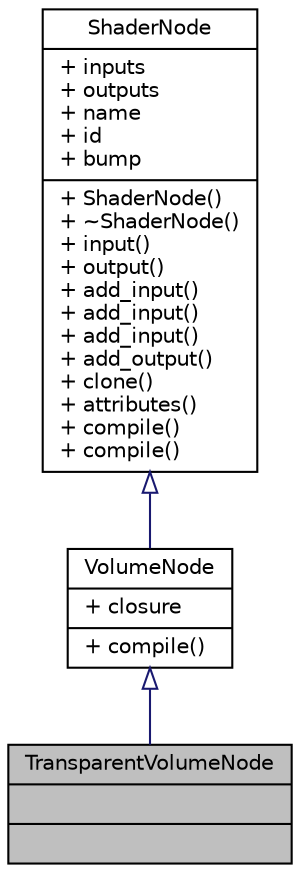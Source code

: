 digraph G
{
  edge [fontname="Helvetica",fontsize="10",labelfontname="Helvetica",labelfontsize="10"];
  node [fontname="Helvetica",fontsize="10",shape=record];
  Node1 [label="{TransparentVolumeNode\n||}",height=0.2,width=0.4,color="black", fillcolor="grey75", style="filled" fontcolor="black"];
  Node2 -> Node1 [dir=back,color="midnightblue",fontsize="10",style="solid",arrowtail="empty",fontname="Helvetica"];
  Node2 [label="{VolumeNode\n|+ closure\l|+ compile()\l}",height=0.2,width=0.4,color="black", fillcolor="white", style="filled",URL="$d5/d74/classVolumeNode.html"];
  Node3 -> Node2 [dir=back,color="midnightblue",fontsize="10",style="solid",arrowtail="empty",fontname="Helvetica"];
  Node3 [label="{ShaderNode\n|+ inputs\l+ outputs\l+ name\l+ id\l+ bump\l|+ ShaderNode()\l+ ~ShaderNode()\l+ input()\l+ output()\l+ add_input()\l+ add_input()\l+ add_input()\l+ add_output()\l+ clone()\l+ attributes()\l+ compile()\l+ compile()\l}",height=0.2,width=0.4,color="black", fillcolor="white", style="filled",URL="$db/d79/classShaderNode.html"];
}
